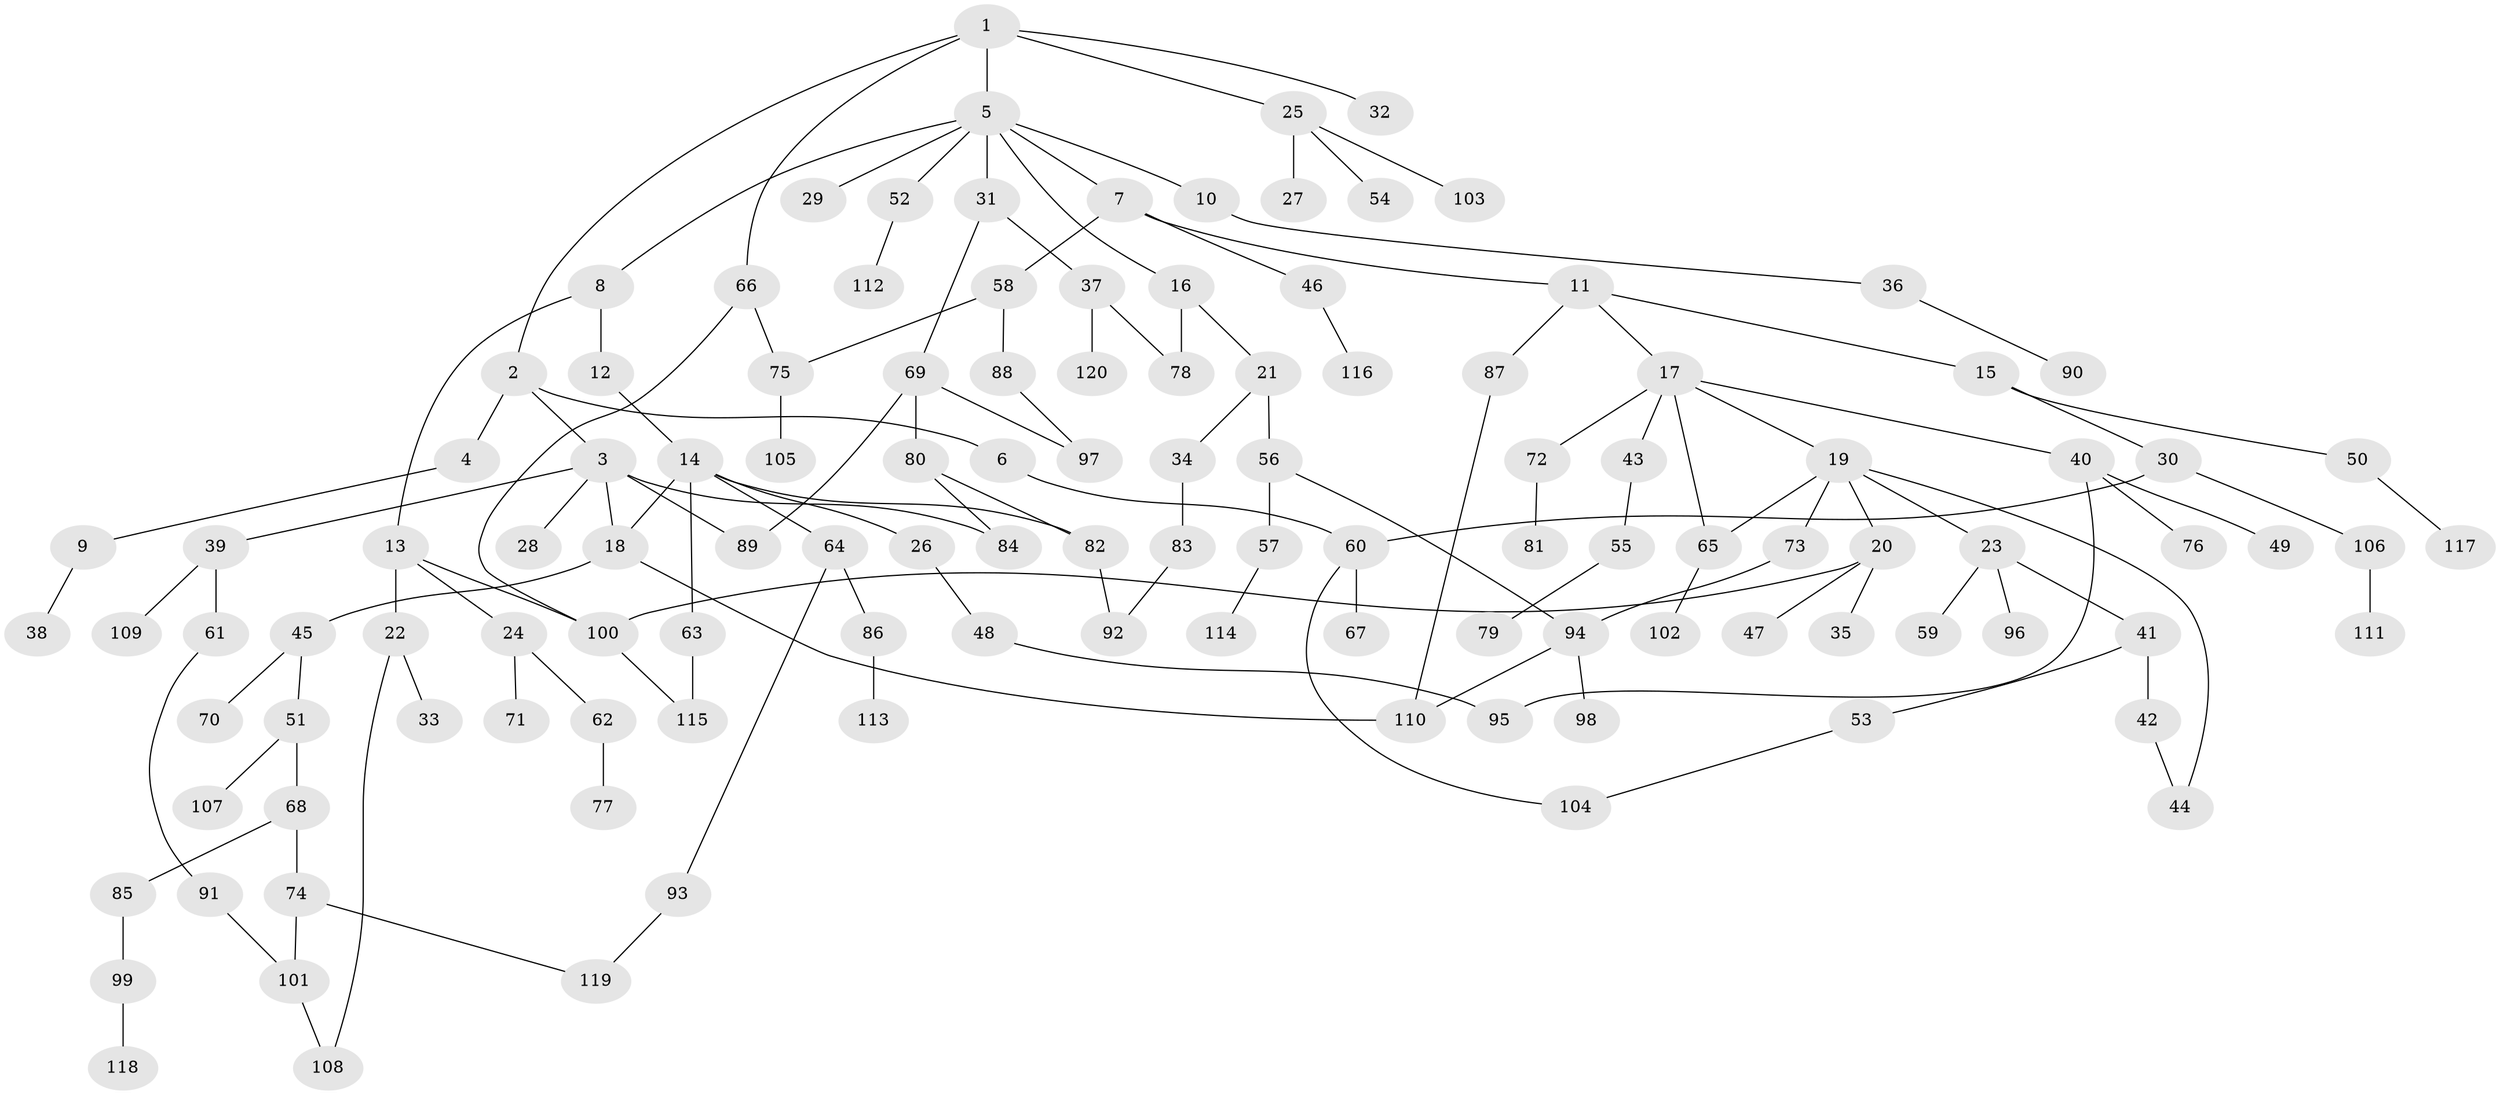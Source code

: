 // coarse degree distribution, {4: 0.10465116279069768, 5: 0.011627906976744186, 2: 0.37209302325581395, 7: 0.011627906976744186, 3: 0.2558139534883721, 6: 0.03488372093023256, 1: 0.20930232558139536}
// Generated by graph-tools (version 1.1) at 2025/48/03/04/25 22:48:39]
// undirected, 120 vertices, 141 edges
graph export_dot {
  node [color=gray90,style=filled];
  1;
  2;
  3;
  4;
  5;
  6;
  7;
  8;
  9;
  10;
  11;
  12;
  13;
  14;
  15;
  16;
  17;
  18;
  19;
  20;
  21;
  22;
  23;
  24;
  25;
  26;
  27;
  28;
  29;
  30;
  31;
  32;
  33;
  34;
  35;
  36;
  37;
  38;
  39;
  40;
  41;
  42;
  43;
  44;
  45;
  46;
  47;
  48;
  49;
  50;
  51;
  52;
  53;
  54;
  55;
  56;
  57;
  58;
  59;
  60;
  61;
  62;
  63;
  64;
  65;
  66;
  67;
  68;
  69;
  70;
  71;
  72;
  73;
  74;
  75;
  76;
  77;
  78;
  79;
  80;
  81;
  82;
  83;
  84;
  85;
  86;
  87;
  88;
  89;
  90;
  91;
  92;
  93;
  94;
  95;
  96;
  97;
  98;
  99;
  100;
  101;
  102;
  103;
  104;
  105;
  106;
  107;
  108;
  109;
  110;
  111;
  112;
  113;
  114;
  115;
  116;
  117;
  118;
  119;
  120;
  1 -- 2;
  1 -- 5;
  1 -- 25;
  1 -- 32;
  1 -- 66;
  2 -- 3;
  2 -- 4;
  2 -- 6;
  3 -- 18;
  3 -- 28;
  3 -- 39;
  3 -- 89;
  3 -- 84;
  4 -- 9;
  5 -- 7;
  5 -- 8;
  5 -- 10;
  5 -- 16;
  5 -- 29;
  5 -- 31;
  5 -- 52;
  6 -- 60;
  7 -- 11;
  7 -- 46;
  7 -- 58;
  8 -- 12;
  8 -- 13;
  9 -- 38;
  10 -- 36;
  11 -- 15;
  11 -- 17;
  11 -- 87;
  12 -- 14;
  13 -- 22;
  13 -- 24;
  13 -- 100;
  14 -- 26;
  14 -- 63;
  14 -- 64;
  14 -- 82;
  14 -- 18;
  15 -- 30;
  15 -- 50;
  16 -- 21;
  16 -- 78;
  17 -- 19;
  17 -- 40;
  17 -- 43;
  17 -- 65;
  17 -- 72;
  18 -- 45;
  18 -- 110;
  19 -- 20;
  19 -- 23;
  19 -- 44;
  19 -- 73;
  19 -- 65;
  20 -- 35;
  20 -- 47;
  20 -- 100;
  21 -- 34;
  21 -- 56;
  22 -- 33;
  22 -- 108;
  23 -- 41;
  23 -- 59;
  23 -- 96;
  24 -- 62;
  24 -- 71;
  25 -- 27;
  25 -- 54;
  25 -- 103;
  26 -- 48;
  30 -- 60;
  30 -- 106;
  31 -- 37;
  31 -- 69;
  34 -- 83;
  36 -- 90;
  37 -- 120;
  37 -- 78;
  39 -- 61;
  39 -- 109;
  40 -- 49;
  40 -- 76;
  40 -- 95;
  41 -- 42;
  41 -- 53;
  42 -- 44;
  43 -- 55;
  45 -- 51;
  45 -- 70;
  46 -- 116;
  48 -- 95;
  50 -- 117;
  51 -- 68;
  51 -- 107;
  52 -- 112;
  53 -- 104;
  55 -- 79;
  56 -- 57;
  56 -- 94;
  57 -- 114;
  58 -- 88;
  58 -- 75;
  60 -- 67;
  60 -- 104;
  61 -- 91;
  62 -- 77;
  63 -- 115;
  64 -- 86;
  64 -- 93;
  65 -- 102;
  66 -- 75;
  66 -- 100;
  68 -- 74;
  68 -- 85;
  69 -- 80;
  69 -- 97;
  69 -- 89;
  72 -- 81;
  73 -- 94;
  74 -- 119;
  74 -- 101;
  75 -- 105;
  80 -- 82;
  80 -- 84;
  82 -- 92;
  83 -- 92;
  85 -- 99;
  86 -- 113;
  87 -- 110;
  88 -- 97;
  91 -- 101;
  93 -- 119;
  94 -- 98;
  94 -- 110;
  99 -- 118;
  100 -- 115;
  101 -- 108;
  106 -- 111;
}
